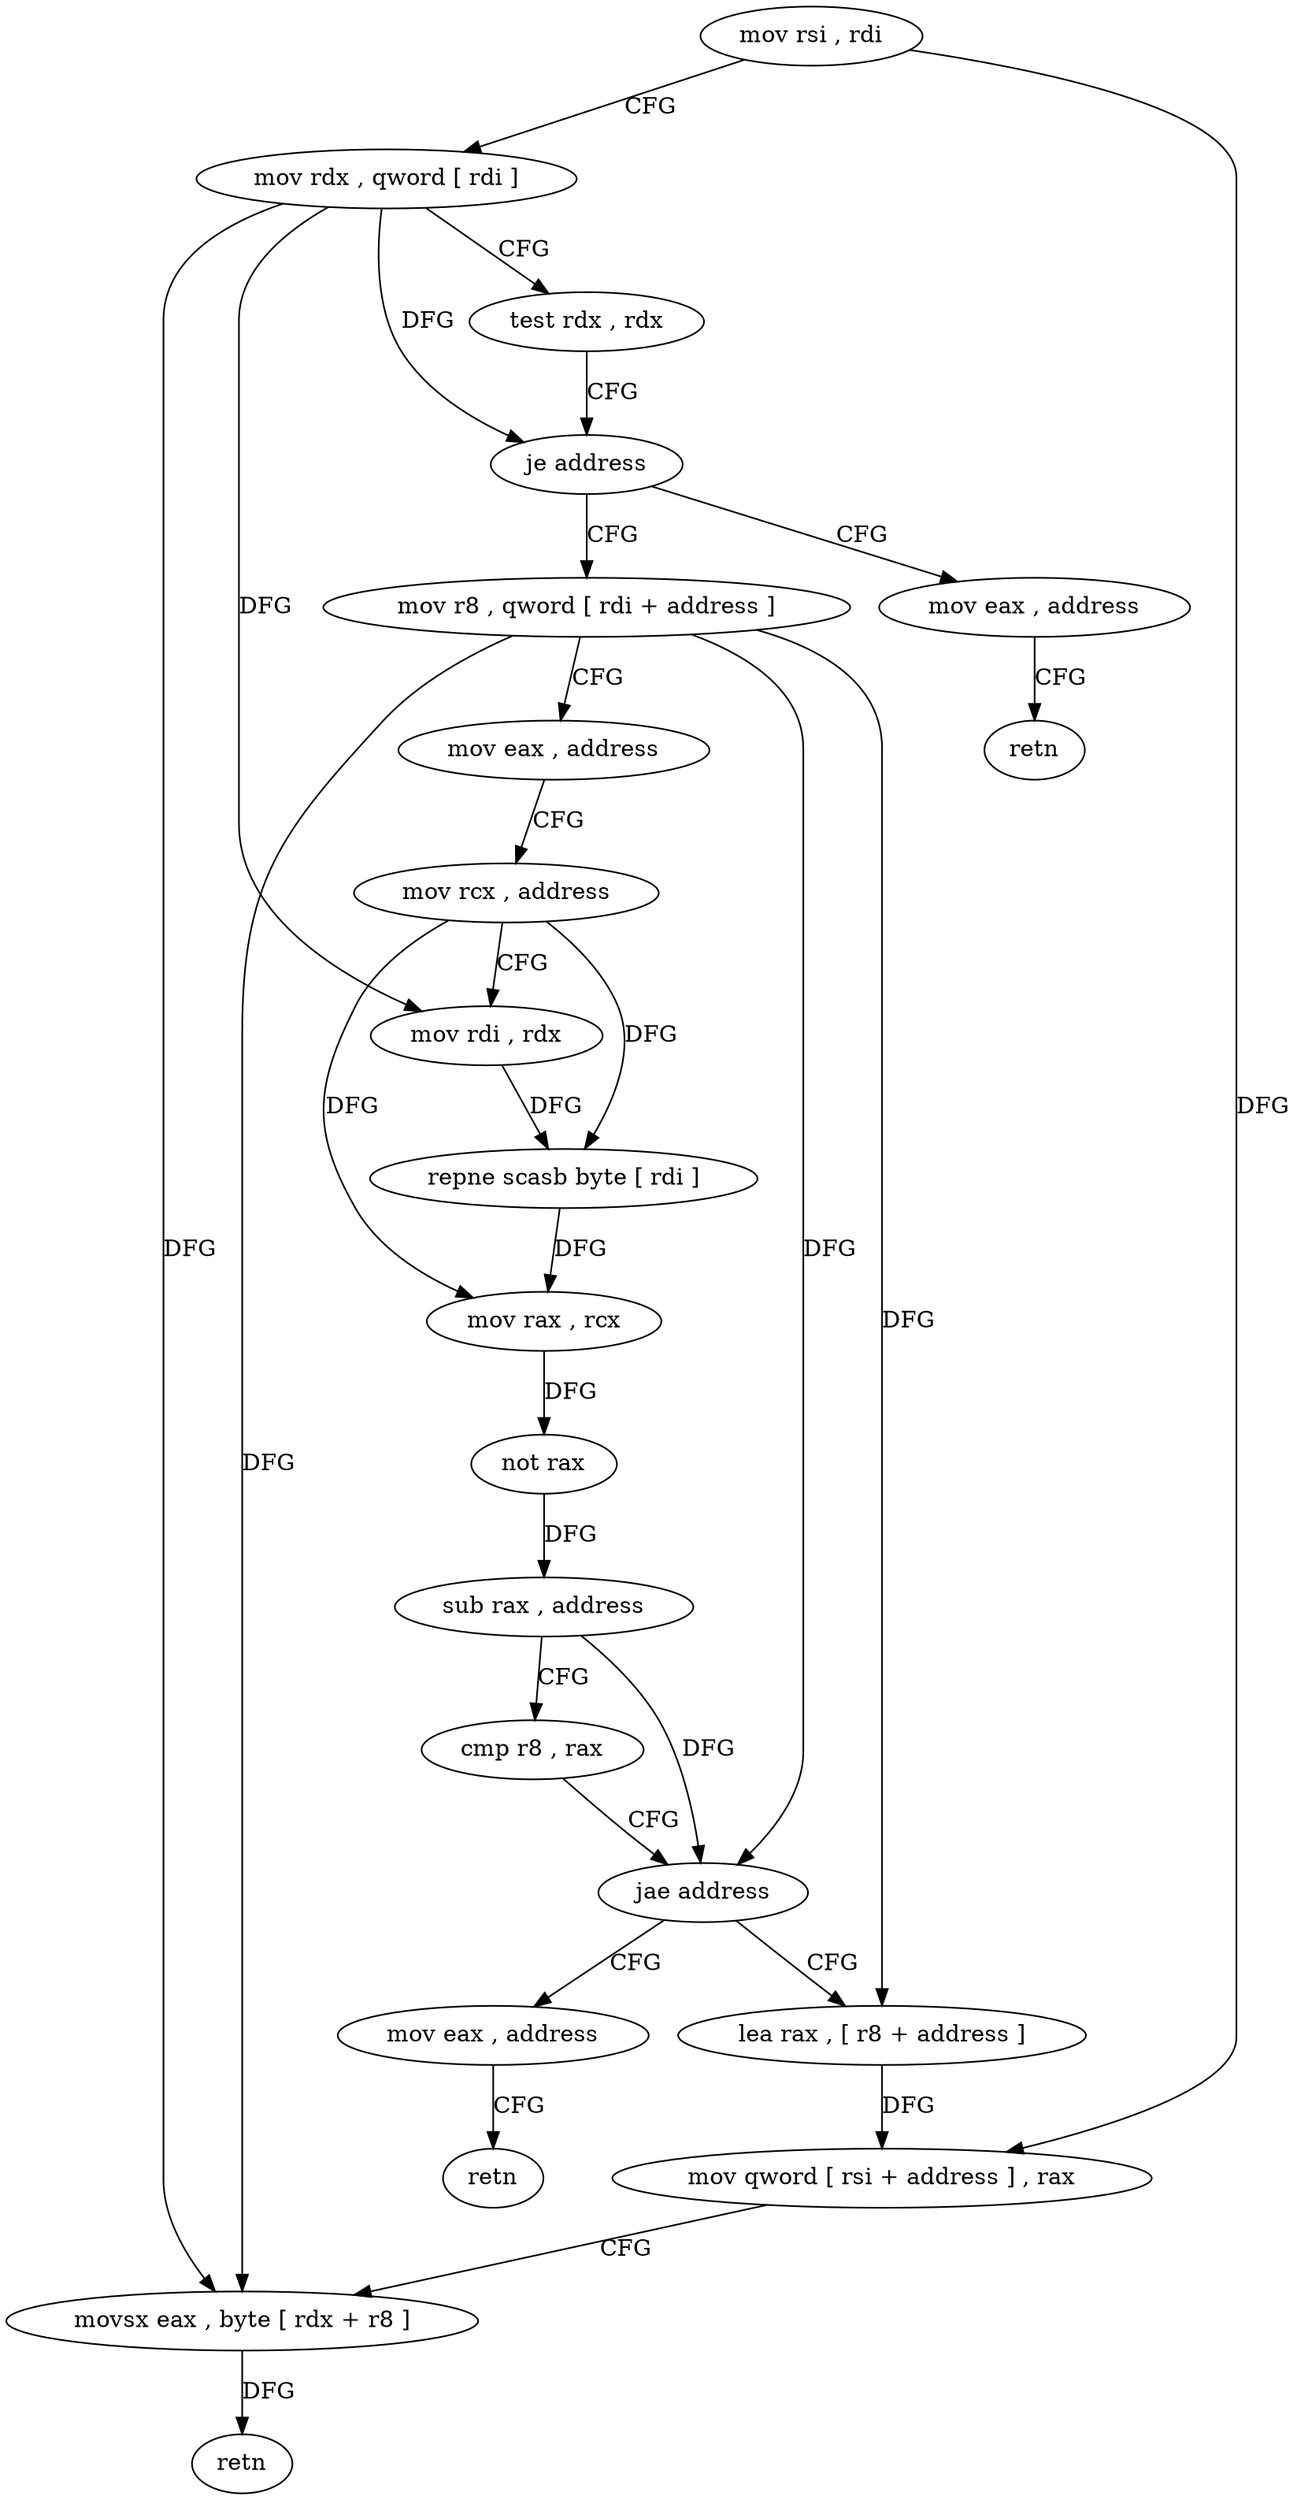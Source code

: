 digraph "func" {
"121407" [label = "mov rsi , rdi" ]
"121410" [label = "mov rdx , qword [ rdi ]" ]
"121413" [label = "test rdx , rdx" ]
"121416" [label = "je address" ]
"121468" [label = "mov eax , address" ]
"121418" [label = "mov r8 , qword [ rdi + address ]" ]
"121473" [label = "retn" ]
"121422" [label = "mov eax , address" ]
"121427" [label = "mov rcx , address" ]
"121434" [label = "mov rdi , rdx" ]
"121437" [label = "repne scasb byte [ rdi ]" ]
"121439" [label = "mov rax , rcx" ]
"121442" [label = "not rax" ]
"121445" [label = "sub rax , address" ]
"121449" [label = "cmp r8 , rax" ]
"121452" [label = "jae address" ]
"121474" [label = "mov eax , address" ]
"121454" [label = "lea rax , [ r8 + address ]" ]
"121479" [label = "retn" ]
"121458" [label = "mov qword [ rsi + address ] , rax" ]
"121462" [label = "movsx eax , byte [ rdx + r8 ]" ]
"121467" [label = "retn" ]
"121407" -> "121410" [ label = "CFG" ]
"121407" -> "121458" [ label = "DFG" ]
"121410" -> "121413" [ label = "CFG" ]
"121410" -> "121416" [ label = "DFG" ]
"121410" -> "121434" [ label = "DFG" ]
"121410" -> "121462" [ label = "DFG" ]
"121413" -> "121416" [ label = "CFG" ]
"121416" -> "121468" [ label = "CFG" ]
"121416" -> "121418" [ label = "CFG" ]
"121468" -> "121473" [ label = "CFG" ]
"121418" -> "121422" [ label = "CFG" ]
"121418" -> "121452" [ label = "DFG" ]
"121418" -> "121454" [ label = "DFG" ]
"121418" -> "121462" [ label = "DFG" ]
"121422" -> "121427" [ label = "CFG" ]
"121427" -> "121434" [ label = "CFG" ]
"121427" -> "121437" [ label = "DFG" ]
"121427" -> "121439" [ label = "DFG" ]
"121434" -> "121437" [ label = "DFG" ]
"121437" -> "121439" [ label = "DFG" ]
"121439" -> "121442" [ label = "DFG" ]
"121442" -> "121445" [ label = "DFG" ]
"121445" -> "121449" [ label = "CFG" ]
"121445" -> "121452" [ label = "DFG" ]
"121449" -> "121452" [ label = "CFG" ]
"121452" -> "121474" [ label = "CFG" ]
"121452" -> "121454" [ label = "CFG" ]
"121474" -> "121479" [ label = "CFG" ]
"121454" -> "121458" [ label = "DFG" ]
"121458" -> "121462" [ label = "CFG" ]
"121462" -> "121467" [ label = "DFG" ]
}
